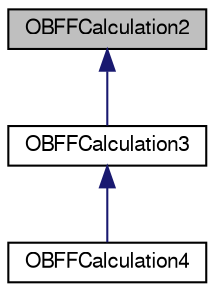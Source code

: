 digraph G
{
  edge [fontname="FreeSans",fontsize="10",labelfontname="FreeSans",labelfontsize="10"];
  node [fontname="FreeSans",fontsize="10",shape=record];
  Node1 [label="OBFFCalculation2",height=0.2,width=0.4,color="black", fillcolor="grey75", style="filled" fontcolor="black"];
  Node1 -> Node2 [dir=back,color="midnightblue",fontsize="10",style="solid",fontname="FreeSans"];
  Node2 [label="OBFFCalculation3",height=0.2,width=0.4,color="black", fillcolor="white", style="filled",URL="$classOpenBabel_1_1OBFFCalculation3.shtml",tooltip="Internal class for OBForceField to hold energy and gradient calculations on specific..."];
  Node2 -> Node3 [dir=back,color="midnightblue",fontsize="10",style="solid",fontname="FreeSans"];
  Node3 [label="OBFFCalculation4",height=0.2,width=0.4,color="black", fillcolor="white", style="filled",URL="$classOpenBabel_1_1OBFFCalculation4.shtml",tooltip="Internal class for OBForceField to hold energy and gradient calculations on specific..."];
}
